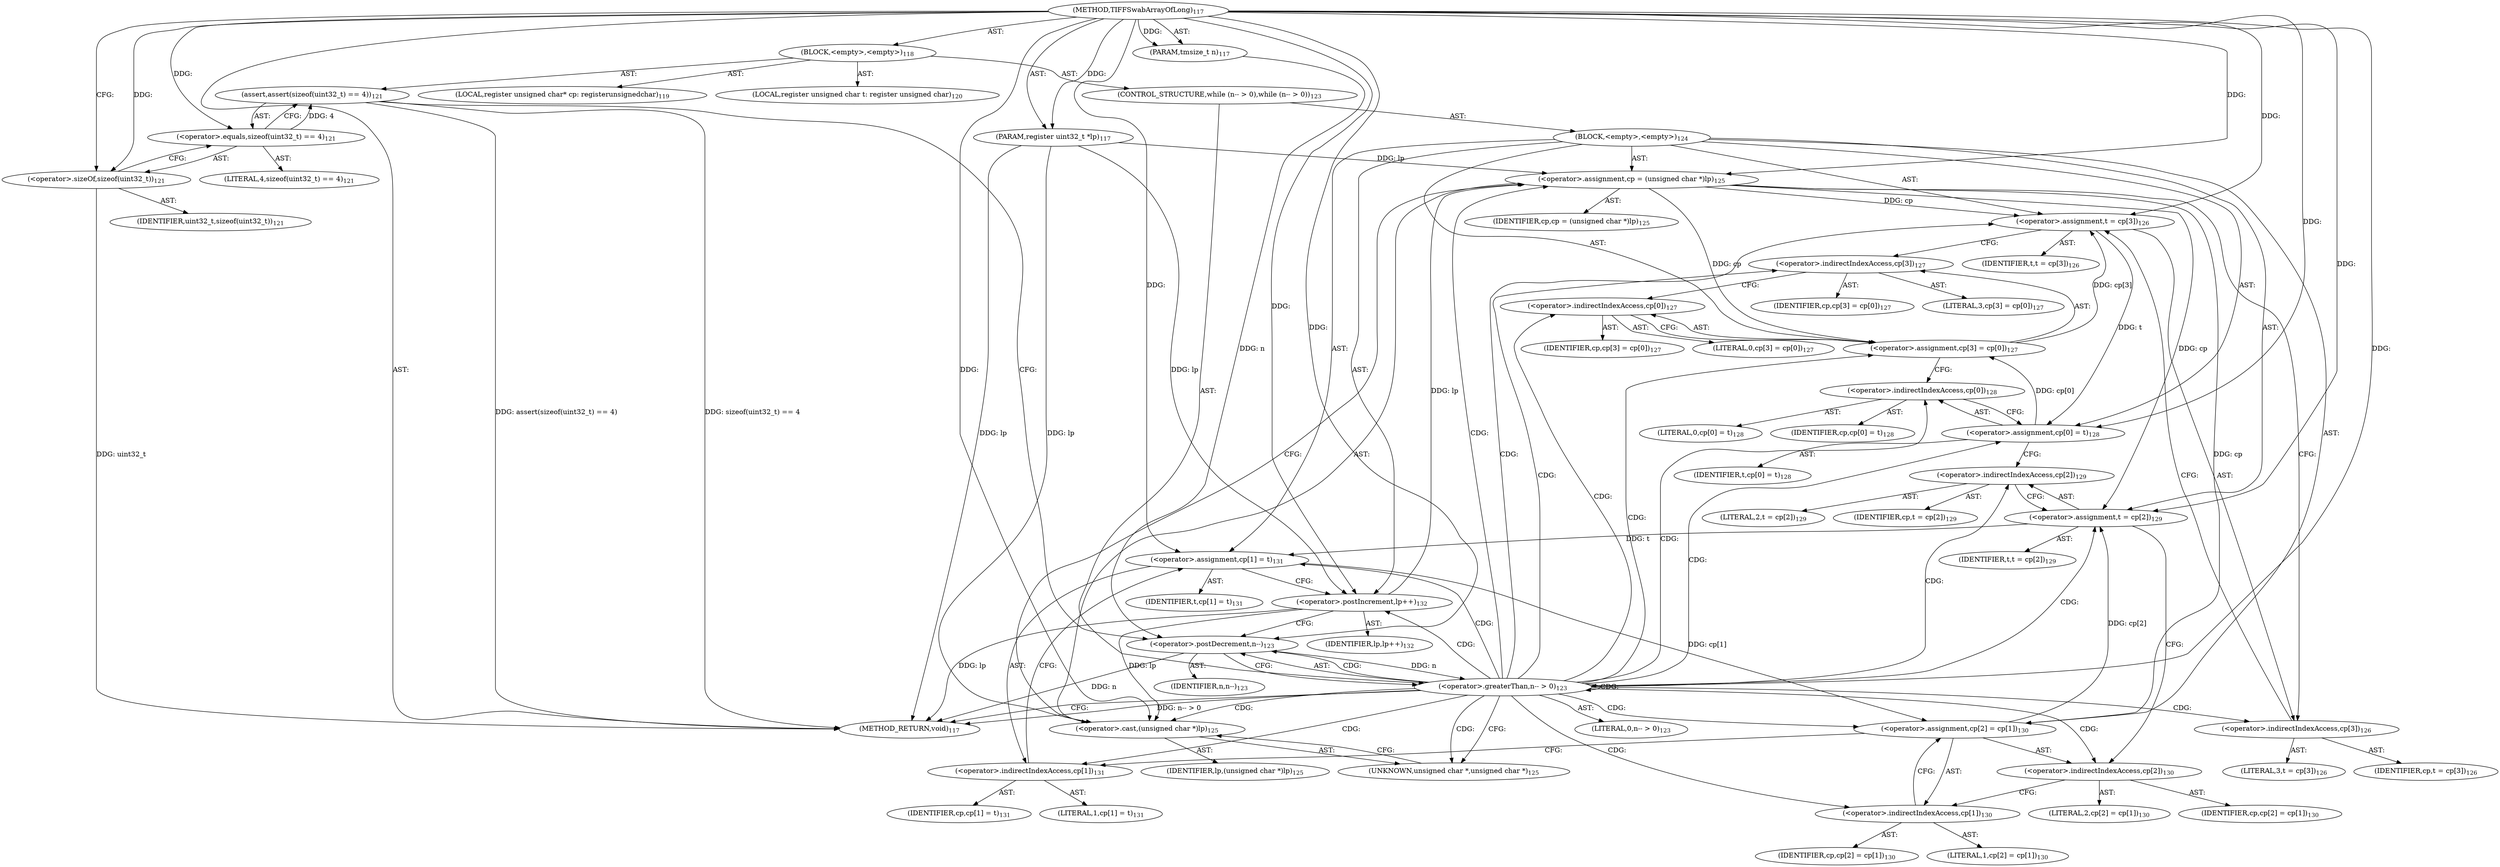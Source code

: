 digraph "TIFFSwabArrayOfLong" {  
"34530" [label = <(METHOD,TIFFSwabArrayOfLong)<SUB>117</SUB>> ]
"34531" [label = <(PARAM,register uint32_t *lp)<SUB>117</SUB>> ]
"34532" [label = <(PARAM,tmsize_t n)<SUB>117</SUB>> ]
"34533" [label = <(BLOCK,&lt;empty&gt;,&lt;empty&gt;)<SUB>118</SUB>> ]
"34534" [label = <(LOCAL,register unsigned char* cp: registerunsignedchar)<SUB>119</SUB>> ]
"34535" [label = <(LOCAL,register unsigned char t: register unsigned char)<SUB>120</SUB>> ]
"34536" [label = <(assert,assert(sizeof(uint32_t) == 4))<SUB>121</SUB>> ]
"34537" [label = <(&lt;operator&gt;.equals,sizeof(uint32_t) == 4)<SUB>121</SUB>> ]
"34538" [label = <(&lt;operator&gt;.sizeOf,sizeof(uint32_t))<SUB>121</SUB>> ]
"34539" [label = <(IDENTIFIER,uint32_t,sizeof(uint32_t))<SUB>121</SUB>> ]
"34540" [label = <(LITERAL,4,sizeof(uint32_t) == 4)<SUB>121</SUB>> ]
"34541" [label = <(CONTROL_STRUCTURE,while (n-- &gt; 0),while (n-- &gt; 0))<SUB>123</SUB>> ]
"34542" [label = <(&lt;operator&gt;.greaterThan,n-- &gt; 0)<SUB>123</SUB>> ]
"34543" [label = <(&lt;operator&gt;.postDecrement,n--)<SUB>123</SUB>> ]
"34544" [label = <(IDENTIFIER,n,n--)<SUB>123</SUB>> ]
"34545" [label = <(LITERAL,0,n-- &gt; 0)<SUB>123</SUB>> ]
"34546" [label = <(BLOCK,&lt;empty&gt;,&lt;empty&gt;)<SUB>124</SUB>> ]
"34547" [label = <(&lt;operator&gt;.assignment,cp = (unsigned char *)lp)<SUB>125</SUB>> ]
"34548" [label = <(IDENTIFIER,cp,cp = (unsigned char *)lp)<SUB>125</SUB>> ]
"34549" [label = <(&lt;operator&gt;.cast,(unsigned char *)lp)<SUB>125</SUB>> ]
"34550" [label = <(UNKNOWN,unsigned char *,unsigned char *)<SUB>125</SUB>> ]
"34551" [label = <(IDENTIFIER,lp,(unsigned char *)lp)<SUB>125</SUB>> ]
"34552" [label = <(&lt;operator&gt;.assignment,t = cp[3])<SUB>126</SUB>> ]
"34553" [label = <(IDENTIFIER,t,t = cp[3])<SUB>126</SUB>> ]
"34554" [label = <(&lt;operator&gt;.indirectIndexAccess,cp[3])<SUB>126</SUB>> ]
"34555" [label = <(IDENTIFIER,cp,t = cp[3])<SUB>126</SUB>> ]
"34556" [label = <(LITERAL,3,t = cp[3])<SUB>126</SUB>> ]
"34557" [label = <(&lt;operator&gt;.assignment,cp[3] = cp[0])<SUB>127</SUB>> ]
"34558" [label = <(&lt;operator&gt;.indirectIndexAccess,cp[3])<SUB>127</SUB>> ]
"34559" [label = <(IDENTIFIER,cp,cp[3] = cp[0])<SUB>127</SUB>> ]
"34560" [label = <(LITERAL,3,cp[3] = cp[0])<SUB>127</SUB>> ]
"34561" [label = <(&lt;operator&gt;.indirectIndexAccess,cp[0])<SUB>127</SUB>> ]
"34562" [label = <(IDENTIFIER,cp,cp[3] = cp[0])<SUB>127</SUB>> ]
"34563" [label = <(LITERAL,0,cp[3] = cp[0])<SUB>127</SUB>> ]
"34564" [label = <(&lt;operator&gt;.assignment,cp[0] = t)<SUB>128</SUB>> ]
"34565" [label = <(&lt;operator&gt;.indirectIndexAccess,cp[0])<SUB>128</SUB>> ]
"34566" [label = <(IDENTIFIER,cp,cp[0] = t)<SUB>128</SUB>> ]
"34567" [label = <(LITERAL,0,cp[0] = t)<SUB>128</SUB>> ]
"34568" [label = <(IDENTIFIER,t,cp[0] = t)<SUB>128</SUB>> ]
"34569" [label = <(&lt;operator&gt;.assignment,t = cp[2])<SUB>129</SUB>> ]
"34570" [label = <(IDENTIFIER,t,t = cp[2])<SUB>129</SUB>> ]
"34571" [label = <(&lt;operator&gt;.indirectIndexAccess,cp[2])<SUB>129</SUB>> ]
"34572" [label = <(IDENTIFIER,cp,t = cp[2])<SUB>129</SUB>> ]
"34573" [label = <(LITERAL,2,t = cp[2])<SUB>129</SUB>> ]
"34574" [label = <(&lt;operator&gt;.assignment,cp[2] = cp[1])<SUB>130</SUB>> ]
"34575" [label = <(&lt;operator&gt;.indirectIndexAccess,cp[2])<SUB>130</SUB>> ]
"34576" [label = <(IDENTIFIER,cp,cp[2] = cp[1])<SUB>130</SUB>> ]
"34577" [label = <(LITERAL,2,cp[2] = cp[1])<SUB>130</SUB>> ]
"34578" [label = <(&lt;operator&gt;.indirectIndexAccess,cp[1])<SUB>130</SUB>> ]
"34579" [label = <(IDENTIFIER,cp,cp[2] = cp[1])<SUB>130</SUB>> ]
"34580" [label = <(LITERAL,1,cp[2] = cp[1])<SUB>130</SUB>> ]
"34581" [label = <(&lt;operator&gt;.assignment,cp[1] = t)<SUB>131</SUB>> ]
"34582" [label = <(&lt;operator&gt;.indirectIndexAccess,cp[1])<SUB>131</SUB>> ]
"34583" [label = <(IDENTIFIER,cp,cp[1] = t)<SUB>131</SUB>> ]
"34584" [label = <(LITERAL,1,cp[1] = t)<SUB>131</SUB>> ]
"34585" [label = <(IDENTIFIER,t,cp[1] = t)<SUB>131</SUB>> ]
"34586" [label = <(&lt;operator&gt;.postIncrement,lp++)<SUB>132</SUB>> ]
"34587" [label = <(IDENTIFIER,lp,lp++)<SUB>132</SUB>> ]
"34588" [label = <(METHOD_RETURN,void)<SUB>117</SUB>> ]
  "34530" -> "34531"  [ label = "AST: "] 
  "34530" -> "34532"  [ label = "AST: "] 
  "34530" -> "34533"  [ label = "AST: "] 
  "34530" -> "34588"  [ label = "AST: "] 
  "34533" -> "34534"  [ label = "AST: "] 
  "34533" -> "34535"  [ label = "AST: "] 
  "34533" -> "34536"  [ label = "AST: "] 
  "34533" -> "34541"  [ label = "AST: "] 
  "34536" -> "34537"  [ label = "AST: "] 
  "34537" -> "34538"  [ label = "AST: "] 
  "34537" -> "34540"  [ label = "AST: "] 
  "34538" -> "34539"  [ label = "AST: "] 
  "34541" -> "34542"  [ label = "AST: "] 
  "34541" -> "34546"  [ label = "AST: "] 
  "34542" -> "34543"  [ label = "AST: "] 
  "34542" -> "34545"  [ label = "AST: "] 
  "34543" -> "34544"  [ label = "AST: "] 
  "34546" -> "34547"  [ label = "AST: "] 
  "34546" -> "34552"  [ label = "AST: "] 
  "34546" -> "34557"  [ label = "AST: "] 
  "34546" -> "34564"  [ label = "AST: "] 
  "34546" -> "34569"  [ label = "AST: "] 
  "34546" -> "34574"  [ label = "AST: "] 
  "34546" -> "34581"  [ label = "AST: "] 
  "34546" -> "34586"  [ label = "AST: "] 
  "34547" -> "34548"  [ label = "AST: "] 
  "34547" -> "34549"  [ label = "AST: "] 
  "34549" -> "34550"  [ label = "AST: "] 
  "34549" -> "34551"  [ label = "AST: "] 
  "34552" -> "34553"  [ label = "AST: "] 
  "34552" -> "34554"  [ label = "AST: "] 
  "34554" -> "34555"  [ label = "AST: "] 
  "34554" -> "34556"  [ label = "AST: "] 
  "34557" -> "34558"  [ label = "AST: "] 
  "34557" -> "34561"  [ label = "AST: "] 
  "34558" -> "34559"  [ label = "AST: "] 
  "34558" -> "34560"  [ label = "AST: "] 
  "34561" -> "34562"  [ label = "AST: "] 
  "34561" -> "34563"  [ label = "AST: "] 
  "34564" -> "34565"  [ label = "AST: "] 
  "34564" -> "34568"  [ label = "AST: "] 
  "34565" -> "34566"  [ label = "AST: "] 
  "34565" -> "34567"  [ label = "AST: "] 
  "34569" -> "34570"  [ label = "AST: "] 
  "34569" -> "34571"  [ label = "AST: "] 
  "34571" -> "34572"  [ label = "AST: "] 
  "34571" -> "34573"  [ label = "AST: "] 
  "34574" -> "34575"  [ label = "AST: "] 
  "34574" -> "34578"  [ label = "AST: "] 
  "34575" -> "34576"  [ label = "AST: "] 
  "34575" -> "34577"  [ label = "AST: "] 
  "34578" -> "34579"  [ label = "AST: "] 
  "34578" -> "34580"  [ label = "AST: "] 
  "34581" -> "34582"  [ label = "AST: "] 
  "34581" -> "34585"  [ label = "AST: "] 
  "34582" -> "34583"  [ label = "AST: "] 
  "34582" -> "34584"  [ label = "AST: "] 
  "34586" -> "34587"  [ label = "AST: "] 
  "34536" -> "34543"  [ label = "CFG: "] 
  "34537" -> "34536"  [ label = "CFG: "] 
  "34542" -> "34588"  [ label = "CFG: "] 
  "34542" -> "34550"  [ label = "CFG: "] 
  "34538" -> "34537"  [ label = "CFG: "] 
  "34543" -> "34542"  [ label = "CFG: "] 
  "34547" -> "34554"  [ label = "CFG: "] 
  "34552" -> "34558"  [ label = "CFG: "] 
  "34557" -> "34565"  [ label = "CFG: "] 
  "34564" -> "34571"  [ label = "CFG: "] 
  "34569" -> "34575"  [ label = "CFG: "] 
  "34574" -> "34582"  [ label = "CFG: "] 
  "34581" -> "34586"  [ label = "CFG: "] 
  "34586" -> "34543"  [ label = "CFG: "] 
  "34549" -> "34547"  [ label = "CFG: "] 
  "34554" -> "34552"  [ label = "CFG: "] 
  "34558" -> "34561"  [ label = "CFG: "] 
  "34561" -> "34557"  [ label = "CFG: "] 
  "34565" -> "34564"  [ label = "CFG: "] 
  "34571" -> "34569"  [ label = "CFG: "] 
  "34575" -> "34578"  [ label = "CFG: "] 
  "34578" -> "34574"  [ label = "CFG: "] 
  "34582" -> "34581"  [ label = "CFG: "] 
  "34550" -> "34549"  [ label = "CFG: "] 
  "34530" -> "34538"  [ label = "CFG: "] 
  "34531" -> "34588"  [ label = "DDG: lp"] 
  "34536" -> "34588"  [ label = "DDG: sizeof(uint32_t) == 4"] 
  "34536" -> "34588"  [ label = "DDG: assert(sizeof(uint32_t) == 4)"] 
  "34543" -> "34588"  [ label = "DDG: n"] 
  "34542" -> "34588"  [ label = "DDG: n-- &gt; 0"] 
  "34586" -> "34588"  [ label = "DDG: lp"] 
  "34538" -> "34588"  [ label = "DDG: uint32_t"] 
  "34530" -> "34531"  [ label = "DDG: "] 
  "34530" -> "34532"  [ label = "DDG: "] 
  "34537" -> "34536"  [ label = "DDG: 4"] 
  "34530" -> "34537"  [ label = "DDG: "] 
  "34543" -> "34542"  [ label = "DDG: n"] 
  "34530" -> "34542"  [ label = "DDG: "] 
  "34586" -> "34547"  [ label = "DDG: lp"] 
  "34531" -> "34547"  [ label = "DDG: lp"] 
  "34530" -> "34547"  [ label = "DDG: "] 
  "34547" -> "34552"  [ label = "DDG: cp"] 
  "34557" -> "34552"  [ label = "DDG: cp[3]"] 
  "34547" -> "34557"  [ label = "DDG: cp"] 
  "34564" -> "34557"  [ label = "DDG: cp[0]"] 
  "34552" -> "34564"  [ label = "DDG: t"] 
  "34530" -> "34564"  [ label = "DDG: "] 
  "34547" -> "34569"  [ label = "DDG: cp"] 
  "34574" -> "34569"  [ label = "DDG: cp[2]"] 
  "34547" -> "34574"  [ label = "DDG: cp"] 
  "34581" -> "34574"  [ label = "DDG: cp[1]"] 
  "34569" -> "34581"  [ label = "DDG: t"] 
  "34530" -> "34581"  [ label = "DDG: "] 
  "34530" -> "34538"  [ label = "DDG: "] 
  "34532" -> "34543"  [ label = "DDG: n"] 
  "34530" -> "34543"  [ label = "DDG: "] 
  "34530" -> "34552"  [ label = "DDG: "] 
  "34530" -> "34569"  [ label = "DDG: "] 
  "34530" -> "34586"  [ label = "DDG: "] 
  "34531" -> "34586"  [ label = "DDG: lp"] 
  "34586" -> "34549"  [ label = "DDG: lp"] 
  "34531" -> "34549"  [ label = "DDG: lp"] 
  "34530" -> "34549"  [ label = "DDG: "] 
  "34542" -> "34552"  [ label = "CDG: "] 
  "34542" -> "34542"  [ label = "CDG: "] 
  "34542" -> "34565"  [ label = "CDG: "] 
  "34542" -> "34581"  [ label = "CDG: "] 
  "34542" -> "34569"  [ label = "CDG: "] 
  "34542" -> "34561"  [ label = "CDG: "] 
  "34542" -> "34582"  [ label = "CDG: "] 
  "34542" -> "34549"  [ label = "CDG: "] 
  "34542" -> "34578"  [ label = "CDG: "] 
  "34542" -> "34550"  [ label = "CDG: "] 
  "34542" -> "34558"  [ label = "CDG: "] 
  "34542" -> "34564"  [ label = "CDG: "] 
  "34542" -> "34586"  [ label = "CDG: "] 
  "34542" -> "34574"  [ label = "CDG: "] 
  "34542" -> "34575"  [ label = "CDG: "] 
  "34542" -> "34547"  [ label = "CDG: "] 
  "34542" -> "34543"  [ label = "CDG: "] 
  "34542" -> "34557"  [ label = "CDG: "] 
  "34542" -> "34554"  [ label = "CDG: "] 
  "34542" -> "34571"  [ label = "CDG: "] 
}
